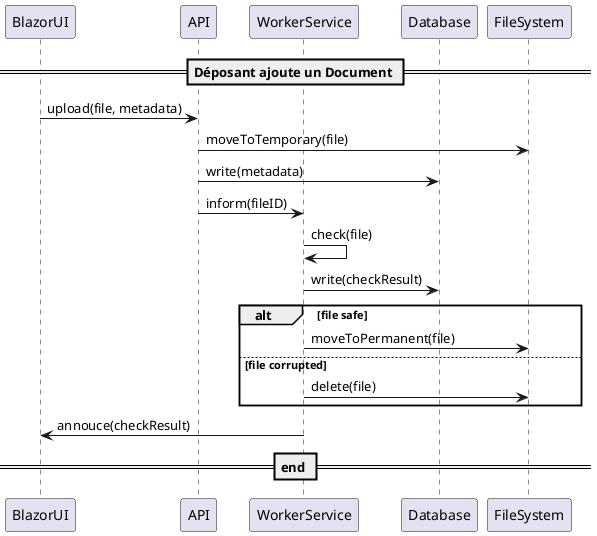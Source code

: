 @startuml FileSequenceDiagram

participant BlazorUI
participant API
participant WorkerService
participant Database
participant FileSystem

== Déposant ajoute un Document ==

BlazorUI -> API : upload(file, metadata)

API -> FileSystem : moveToTemporary(file)
API -> Database : write(metadata)
API -> WorkerService : inform(fileID)

WorkerService -> WorkerService : check(file)
WorkerService -> Database : write(checkResult)

alt file safe
	WorkerService -> FileSystem : moveToPermanent(file)
else file corrupted
	WorkerService -> FileSystem : delete(file)
end

BlazorUI <- WorkerService : annouce(checkResult)

== end ==

@enduml